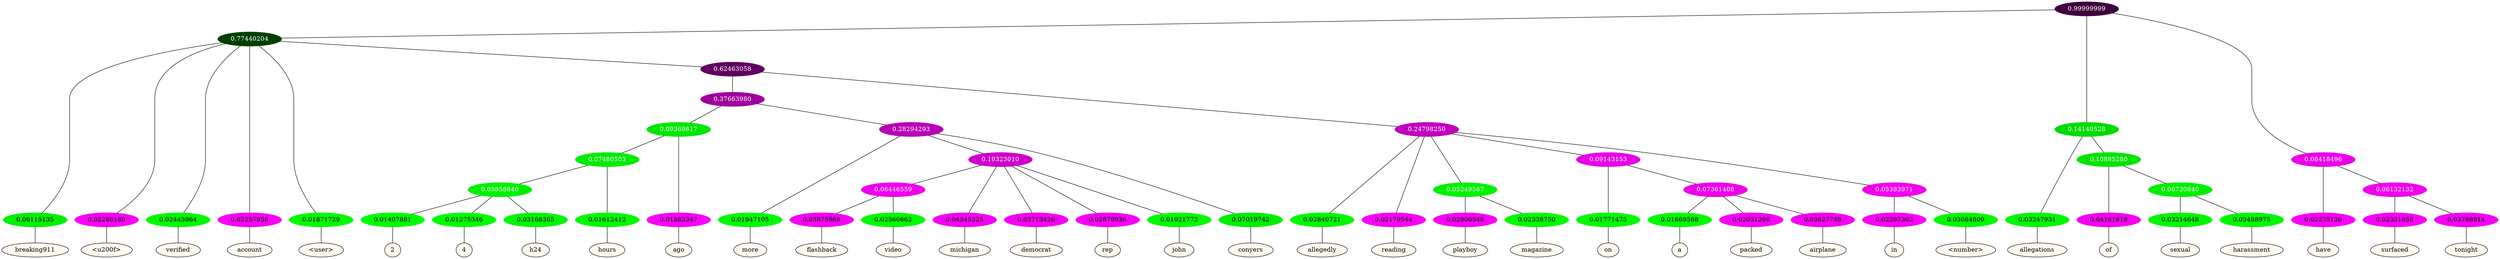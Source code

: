 graph {
	node [format=png height=0.15 nodesep=0.001 ordering=out overlap=prism overlap_scaling=0.01 ranksep=0.001 ratio=0.2 style=filled width=0.15]
	{
		rank=same
		a_w_4 [label=breaking911 color=black fillcolor=floralwhite style="filled,solid"]
		a_w_5 [label="\<u200f\>" color=black fillcolor=floralwhite style="filled,solid"]
		a_w_6 [label=verified color=black fillcolor=floralwhite style="filled,solid"]
		a_w_7 [label=account color=black fillcolor=floralwhite style="filled,solid"]
		a_w_8 [label="\<user\>" color=black fillcolor=floralwhite style="filled,solid"]
		a_w_50 [label=2 color=black fillcolor=floralwhite style="filled,solid"]
		a_w_51 [label=4 color=black fillcolor=floralwhite style="filled,solid"]
		a_w_52 [label=h24 color=black fillcolor=floralwhite style="filled,solid"]
		a_w_41 [label=hours color=black fillcolor=floralwhite style="filled,solid"]
		a_w_30 [label=ago color=black fillcolor=floralwhite style="filled,solid"]
		a_w_31 [label=more color=black fillcolor=floralwhite style="filled,solid"]
		a_w_53 [label=flashback color=black fillcolor=floralwhite style="filled,solid"]
		a_w_54 [label=video color=black fillcolor=floralwhite style="filled,solid"]
		a_w_43 [label=michigan color=black fillcolor=floralwhite style="filled,solid"]
		a_w_44 [label=democrat color=black fillcolor=floralwhite style="filled,solid"]
		a_w_45 [label=rep color=black fillcolor=floralwhite style="filled,solid"]
		a_w_46 [label=john color=black fillcolor=floralwhite style="filled,solid"]
		a_w_33 [label=conyers color=black fillcolor=floralwhite style="filled,solid"]
		a_w_22 [label=allegedly color=black fillcolor=floralwhite style="filled,solid"]
		a_w_23 [label=reading color=black fillcolor=floralwhite style="filled,solid"]
		a_w_34 [label=playboy color=black fillcolor=floralwhite style="filled,solid"]
		a_w_35 [label=magazine color=black fillcolor=floralwhite style="filled,solid"]
		a_w_36 [label=on color=black fillcolor=floralwhite style="filled,solid"]
		a_w_47 [label=a color=black fillcolor=floralwhite style="filled,solid"]
		a_w_48 [label=packed color=black fillcolor=floralwhite style="filled,solid"]
		a_w_49 [label=airplane color=black fillcolor=floralwhite style="filled,solid"]
		a_w_38 [label=in color=black fillcolor=floralwhite style="filled,solid"]
		a_w_39 [label="\<number\>" color=black fillcolor=floralwhite style="filled,solid"]
		a_w_10 [label=allegations color=black fillcolor=floralwhite style="filled,solid"]
		a_w_16 [label=of color=black fillcolor=floralwhite style="filled,solid"]
		a_w_27 [label=sexual color=black fillcolor=floralwhite style="filled,solid"]
		a_w_28 [label=harassment color=black fillcolor=floralwhite style="filled,solid"]
		a_w_12 [label=have color=black fillcolor=floralwhite style="filled,solid"]
		a_w_18 [label=surfaced color=black fillcolor=floralwhite style="filled,solid"]
		a_w_19 [label=tonight color=black fillcolor=floralwhite style="filled,solid"]
	}
	a_n_4 -- a_w_4
	a_n_5 -- a_w_5
	a_n_6 -- a_w_6
	a_n_7 -- a_w_7
	a_n_8 -- a_w_8
	a_n_50 -- a_w_50
	a_n_51 -- a_w_51
	a_n_52 -- a_w_52
	a_n_41 -- a_w_41
	a_n_30 -- a_w_30
	a_n_31 -- a_w_31
	a_n_53 -- a_w_53
	a_n_54 -- a_w_54
	a_n_43 -- a_w_43
	a_n_44 -- a_w_44
	a_n_45 -- a_w_45
	a_n_46 -- a_w_46
	a_n_33 -- a_w_33
	a_n_22 -- a_w_22
	a_n_23 -- a_w_23
	a_n_34 -- a_w_34
	a_n_35 -- a_w_35
	a_n_36 -- a_w_36
	a_n_47 -- a_w_47
	a_n_48 -- a_w_48
	a_n_49 -- a_w_49
	a_n_38 -- a_w_38
	a_n_39 -- a_w_39
	a_n_10 -- a_w_10
	a_n_16 -- a_w_16
	a_n_27 -- a_w_27
	a_n_28 -- a_w_28
	a_n_12 -- a_w_12
	a_n_18 -- a_w_18
	a_n_19 -- a_w_19
	{
		rank=same
		a_n_4 [label=0.06115135 color="0.334 1.000 0.939" fontcolor=black]
		a_n_5 [label=0.02286189 color="0.835 1.000 0.977" fontcolor=black]
		a_n_6 [label=0.02445964 color="0.334 1.000 0.976" fontcolor=black]
		a_n_7 [label=0.02257958 color="0.835 1.000 0.977" fontcolor=black]
		a_n_8 [label=0.01871729 color="0.334 1.000 0.981" fontcolor=black]
		a_n_50 [label=0.01407881 color="0.334 1.000 0.986" fontcolor=black]
		a_n_51 [label=0.01275346 color="0.334 1.000 0.987" fontcolor=black]
		a_n_52 [label=0.03168365 color="0.334 1.000 0.968" fontcolor=black]
		a_n_41 [label=0.01612412 color="0.334 1.000 0.984" fontcolor=black]
		a_n_30 [label=0.01883347 color="0.835 1.000 0.981" fontcolor=black]
		a_n_31 [label=0.01947105 color="0.334 1.000 0.981" fontcolor=black]
		a_n_53 [label=0.03875968 color="0.835 1.000 0.961" fontcolor=black]
		a_n_54 [label=0.02560862 color="0.334 1.000 0.974" fontcolor=black]
		a_n_43 [label=0.04345325 color="0.835 1.000 0.957" fontcolor=black]
		a_n_44 [label=0.03713426 color="0.835 1.000 0.963" fontcolor=black]
		a_n_45 [label=0.02879936 color="0.835 1.000 0.971" fontcolor=black]
		a_n_46 [label=0.01921772 color="0.334 1.000 0.981" fontcolor=black]
		a_n_33 [label=0.07019742 color="0.334 1.000 0.930" fontcolor=black]
		a_n_22 [label=0.02840721 color="0.334 1.000 0.972" fontcolor=black]
		a_n_23 [label=0.02179544 color="0.835 1.000 0.978" fontcolor=black]
		a_n_34 [label=0.02906548 color="0.835 1.000 0.971" fontcolor=black]
		a_n_35 [label=0.02338750 color="0.334 1.000 0.977" fontcolor=black]
		a_n_36 [label=0.01771475 color="0.334 1.000 0.982" fontcolor=black]
		a_n_47 [label=0.01669568 color="0.334 1.000 0.983" fontcolor=black]
		a_n_48 [label=0.02051208 color="0.835 1.000 0.979" fontcolor=black]
		a_n_49 [label=0.03627749 color="0.835 1.000 0.964" fontcolor=black]
		a_n_38 [label=0.02297302 color="0.835 1.000 0.977" fontcolor=black]
		a_n_39 [label=0.03084809 color="0.334 1.000 0.969" fontcolor=black]
		a_n_10 [label=0.03247931 color="0.334 1.000 0.968" fontcolor=black]
		a_n_16 [label=0.04161818 color="0.835 1.000 0.958" fontcolor=black]
		a_n_27 [label=0.03214648 color="0.334 1.000 0.968" fontcolor=black]
		a_n_28 [label=0.03498975 color="0.334 1.000 0.965" fontcolor=black]
		a_n_12 [label=0.02275120 color="0.835 1.000 0.977" fontcolor=black]
		a_n_18 [label=0.02331858 color="0.835 1.000 0.977" fontcolor=black]
		a_n_19 [label=0.03788914 color="0.835 1.000 0.962" fontcolor=black]
	}
	a_n_0 [label=0.99999999 color="0.835 1.000 0.250" fontcolor=grey99]
	a_n_1 [label=0.77440204 color="0.334 1.000 0.250" fontcolor=grey99]
	a_n_0 -- a_n_1
	a_n_2 [label=0.14140528 color="0.334 1.000 0.859" fontcolor=grey99]
	a_n_0 -- a_n_2
	a_n_3 [label=0.08418496 color="0.835 1.000 0.916" fontcolor=grey99]
	a_n_0 -- a_n_3
	a_n_1 -- a_n_4
	a_n_1 -- a_n_5
	a_n_1 -- a_n_6
	a_n_1 -- a_n_7
	a_n_1 -- a_n_8
	a_n_9 [label=0.62463058 color="0.835 1.000 0.375" fontcolor=grey99]
	a_n_1 -- a_n_9
	a_n_2 -- a_n_10
	a_n_11 [label=0.10885280 color="0.334 1.000 0.891" fontcolor=grey99]
	a_n_2 -- a_n_11
	a_n_3 -- a_n_12
	a_n_13 [label=0.06132132 color="0.835 1.000 0.939" fontcolor=grey99]
	a_n_3 -- a_n_13
	a_n_14 [label=0.37663980 color="0.835 1.000 0.623" fontcolor=grey99]
	a_n_9 -- a_n_14
	a_n_15 [label=0.24798250 color="0.835 1.000 0.752" fontcolor=grey99]
	a_n_9 -- a_n_15
	a_n_11 -- a_n_16
	a_n_17 [label=0.06720840 color="0.334 1.000 0.933" fontcolor=grey99]
	a_n_11 -- a_n_17
	a_n_13 -- a_n_18
	a_n_13 -- a_n_19
	a_n_20 [label=0.09369617 color="0.334 1.000 0.906" fontcolor=grey99]
	a_n_14 -- a_n_20
	a_n_21 [label=0.28294293 color="0.835 1.000 0.717" fontcolor=grey99]
	a_n_14 -- a_n_21
	a_n_15 -- a_n_22
	a_n_15 -- a_n_23
	a_n_24 [label=0.05249587 color="0.334 1.000 0.948" fontcolor=grey99]
	a_n_15 -- a_n_24
	a_n_25 [label=0.09143153 color="0.835 1.000 0.909" fontcolor=grey99]
	a_n_15 -- a_n_25
	a_n_26 [label=0.05383971 color="0.835 1.000 0.946" fontcolor=grey99]
	a_n_15 -- a_n_26
	a_n_17 -- a_n_27
	a_n_17 -- a_n_28
	a_n_29 [label=0.07480503 color="0.334 1.000 0.925" fontcolor=grey99]
	a_n_20 -- a_n_29
	a_n_20 -- a_n_30
	a_n_21 -- a_n_31
	a_n_32 [label=0.19323010 color="0.835 1.000 0.807" fontcolor=grey99]
	a_n_21 -- a_n_32
	a_n_21 -- a_n_33
	a_n_24 -- a_n_34
	a_n_24 -- a_n_35
	a_n_25 -- a_n_36
	a_n_37 [label=0.07361408 color="0.835 1.000 0.926" fontcolor=grey99]
	a_n_25 -- a_n_37
	a_n_26 -- a_n_38
	a_n_26 -- a_n_39
	a_n_40 [label=0.05858840 color="0.334 1.000 0.941" fontcolor=grey99]
	a_n_29 -- a_n_40
	a_n_29 -- a_n_41
	a_n_42 [label=0.06446559 color="0.835 1.000 0.936" fontcolor=grey99]
	a_n_32 -- a_n_42
	a_n_32 -- a_n_43
	a_n_32 -- a_n_44
	a_n_32 -- a_n_45
	a_n_32 -- a_n_46
	a_n_37 -- a_n_47
	a_n_37 -- a_n_48
	a_n_37 -- a_n_49
	a_n_40 -- a_n_50
	a_n_40 -- a_n_51
	a_n_40 -- a_n_52
	a_n_42 -- a_n_53
	a_n_42 -- a_n_54
}
